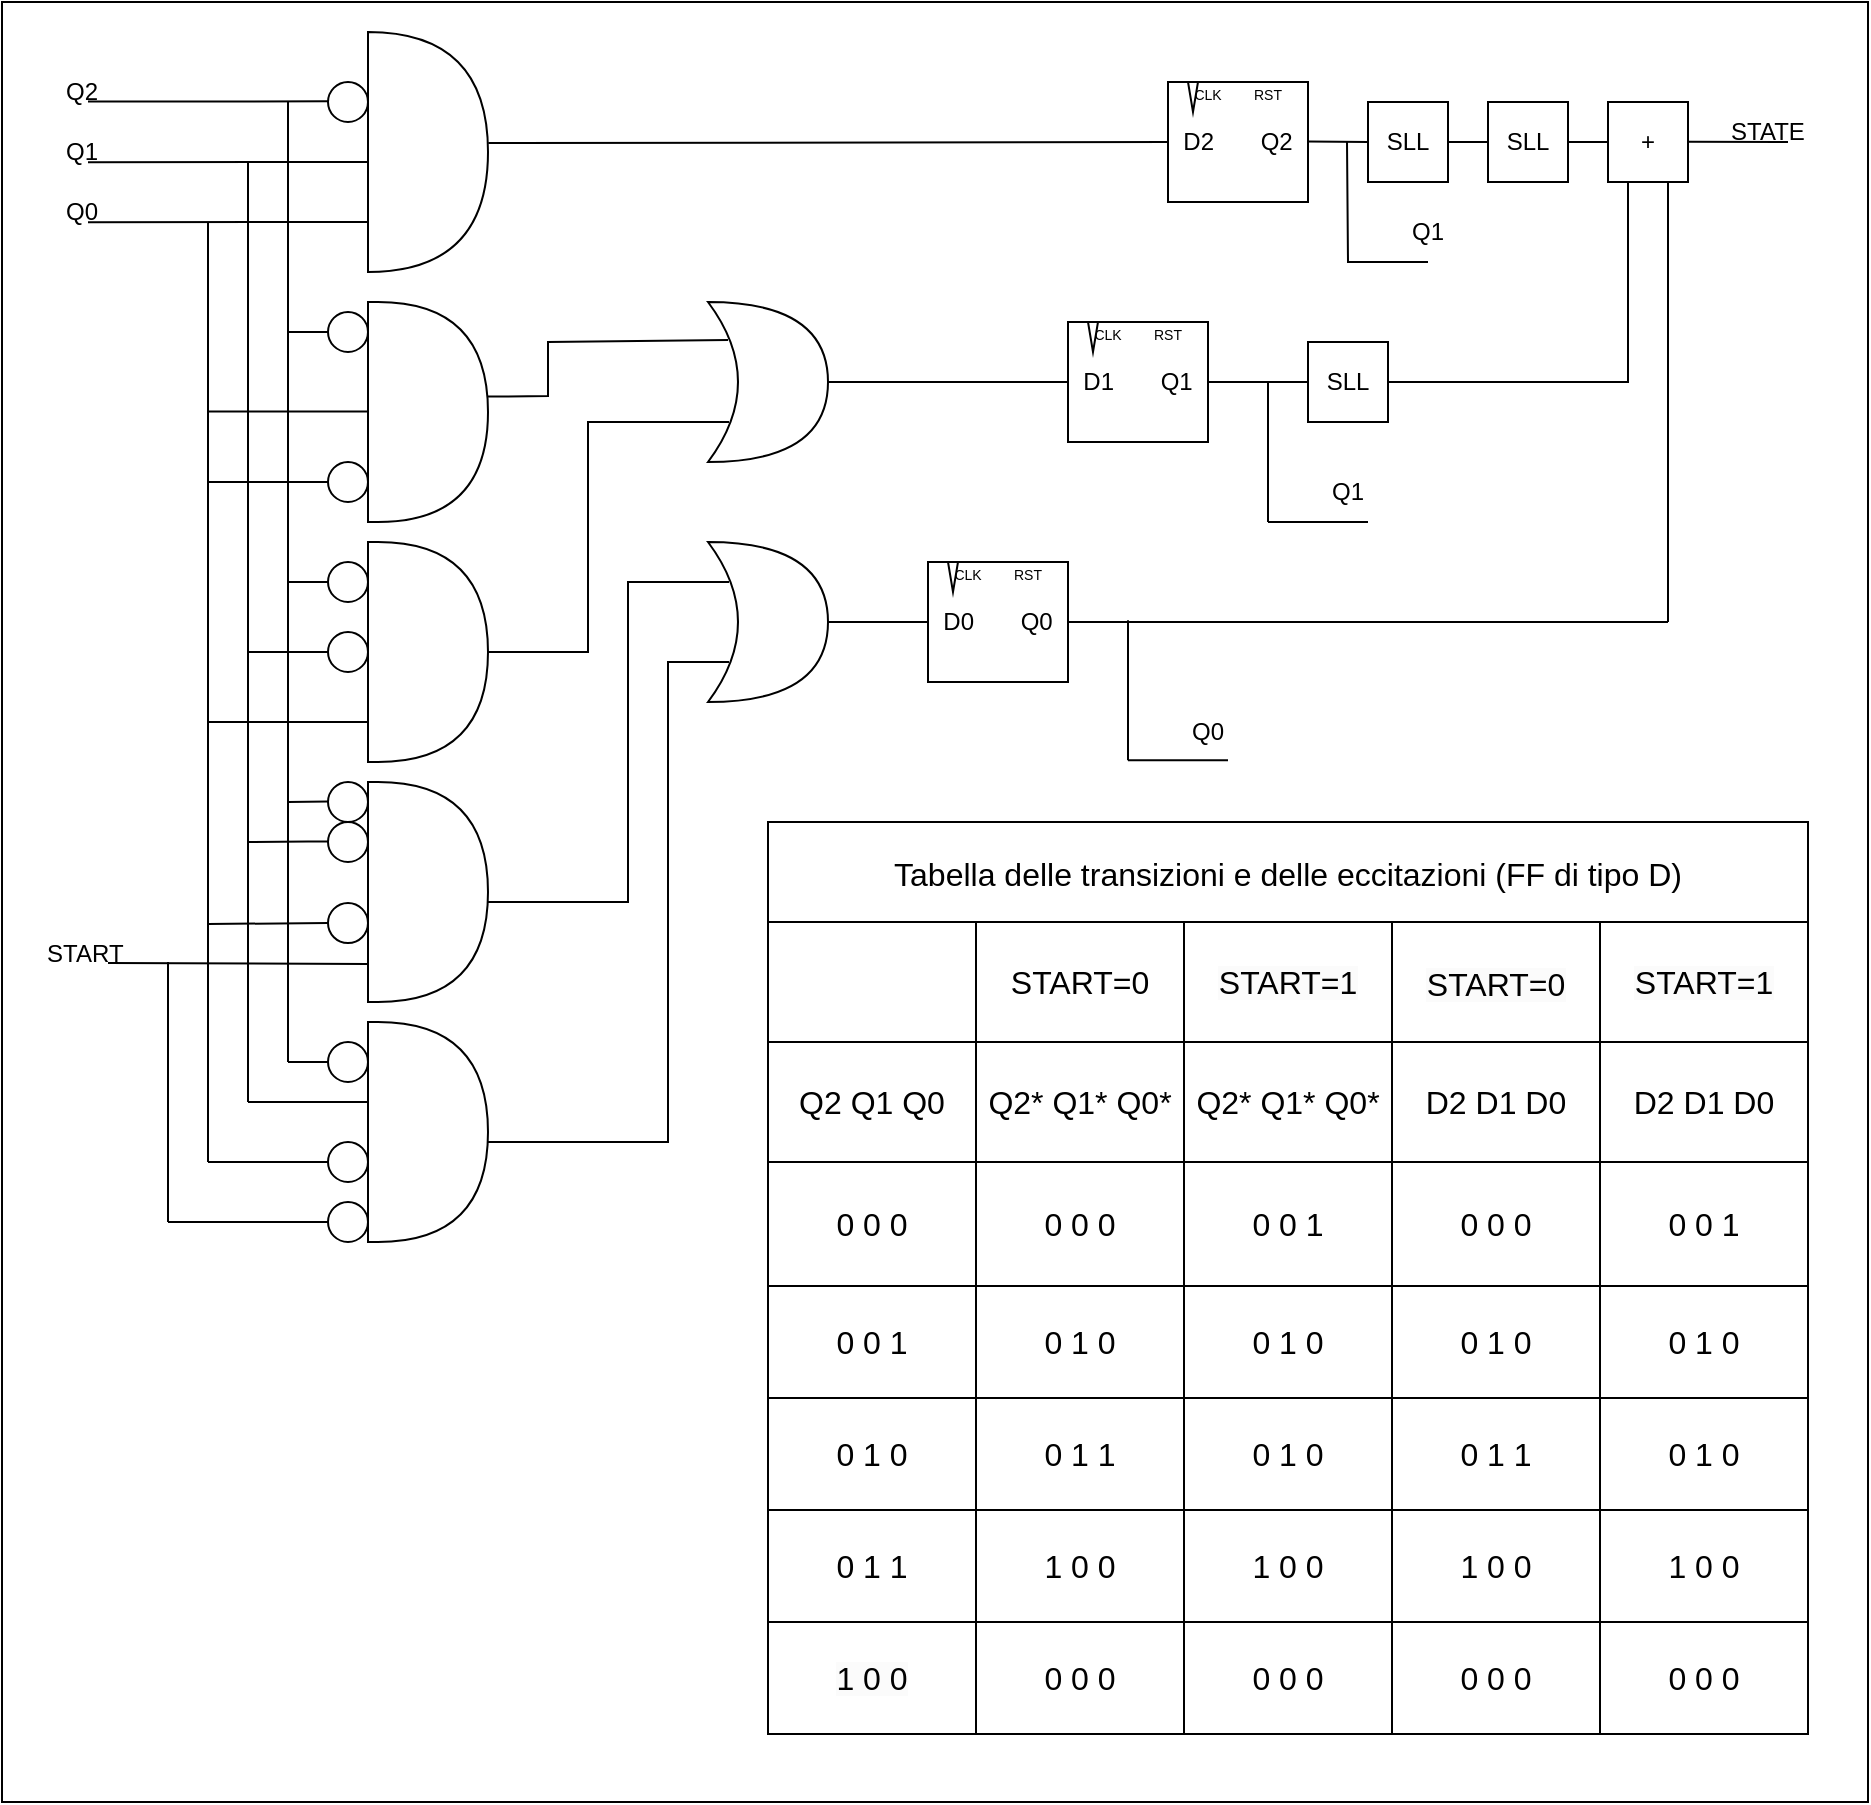 <mxfile version="21.0.6" type="device"><diagram name="Pagina-1" id="FR991NiHqx2Wa30AYlvy"><mxGraphModel dx="2261" dy="2007" grid="1" gridSize="10" guides="1" tooltips="1" connect="1" arrows="1" fold="1" page="1" pageScale="1" pageWidth="827" pageHeight="1169" math="0" shadow="0"><root><mxCell id="0"/><mxCell id="1" parent="0"/><mxCell id="OOi0XTIYdre6TijQ8wzF-10" value="" style="rounded=0;whiteSpace=wrap;html=1;" parent="1" vertex="1"><mxGeometry x="-33" y="-10" width="933" height="900" as="geometry"/></mxCell><mxCell id="tma3pXc1YQjICb22r_t--1" value="" style="shape=delay;whiteSpace=wrap;html=1;" parent="1" vertex="1"><mxGeometry x="150" y="140" width="60" height="110" as="geometry"/></mxCell><mxCell id="tma3pXc1YQjICb22r_t--3" value="" style="shape=delay;whiteSpace=wrap;html=1;" parent="1" vertex="1"><mxGeometry x="150" y="500" width="60" height="110" as="geometry"/></mxCell><mxCell id="tma3pXc1YQjICb22r_t--4" value="" style="shape=delay;whiteSpace=wrap;html=1;" parent="1" vertex="1"><mxGeometry x="150" y="260" width="60" height="110" as="geometry"/></mxCell><mxCell id="tma3pXc1YQjICb22r_t--5" value="" style="shape=delay;whiteSpace=wrap;html=1;" parent="1" vertex="1"><mxGeometry x="150" y="380" width="60" height="110" as="geometry"/></mxCell><mxCell id="tma3pXc1YQjICb22r_t--8" value="" style="endArrow=none;html=1;rounded=0;" parent="1" edge="1"><mxGeometry width="50" height="50" relative="1" as="geometry"><mxPoint x="70" y="350" as="sourcePoint"/><mxPoint x="150" y="350" as="targetPoint"/></mxGeometry></mxCell><mxCell id="tma3pXc1YQjICb22r_t--10" value="" style="endArrow=none;html=1;rounded=0;" parent="1" edge="1"><mxGeometry width="50" height="50" relative="1" as="geometry"><mxPoint x="130" y="389.8" as="sourcePoint"/><mxPoint x="110" y="390" as="targetPoint"/></mxGeometry></mxCell><mxCell id="tma3pXc1YQjICb22r_t--11" value="" style="endArrow=none;html=1;rounded=0;entryX=0;entryY=0.5;entryDx=0;entryDy=0;" parent="1" target="tma3pXc1YQjICb22r_t--22" edge="1"><mxGeometry width="50" height="50" relative="1" as="geometry"><mxPoint x="70" y="451" as="sourcePoint"/><mxPoint x="-120.92" y="349.31" as="targetPoint"/></mxGeometry></mxCell><mxCell id="tma3pXc1YQjICb22r_t--12" value="" style="endArrow=none;html=1;rounded=0;startArrow=none;" parent="1" edge="1"><mxGeometry width="50" height="50" relative="1" as="geometry"><mxPoint x="150" y="470.52" as="sourcePoint"/><mxPoint x="150" y="470.52" as="targetPoint"/></mxGeometry></mxCell><mxCell id="tma3pXc1YQjICb22r_t--13" value="" style="endArrow=none;html=1;rounded=0;" parent="1" edge="1"><mxGeometry width="50" height="50" relative="1" as="geometry"><mxPoint x="90" y="540" as="sourcePoint"/><mxPoint x="150" y="540" as="targetPoint"/></mxGeometry></mxCell><mxCell id="tma3pXc1YQjICb22r_t--16" value="" style="endArrow=none;html=1;rounded=0;" parent="1" edge="1"><mxGeometry width="50" height="50" relative="1" as="geometry"><mxPoint x="70" y="194.71" as="sourcePoint"/><mxPoint x="150" y="194.71" as="targetPoint"/></mxGeometry></mxCell><mxCell id="tma3pXc1YQjICb22r_t--18" value="" style="endArrow=none;html=1;rounded=0;" parent="1" edge="1"><mxGeometry width="50" height="50" relative="1" as="geometry"><mxPoint x="10" y="70.14" as="sourcePoint"/><mxPoint x="150" y="70" as="targetPoint"/></mxGeometry></mxCell><mxCell id="tma3pXc1YQjICb22r_t--17" value="" style="ellipse;whiteSpace=wrap;html=1;aspect=fixed;" parent="1" vertex="1"><mxGeometry x="130" y="145" width="20" height="20" as="geometry"/></mxCell><mxCell id="tma3pXc1YQjICb22r_t--21" value="" style="endArrow=none;html=1;rounded=0;" parent="1" edge="1"><mxGeometry width="50" height="50" relative="1" as="geometry"><mxPoint x="90" y="410" as="sourcePoint"/><mxPoint x="130.0" y="409.8" as="targetPoint"/><Array as="points"><mxPoint x="120" y="409.8"/></Array></mxGeometry></mxCell><mxCell id="tma3pXc1YQjICb22r_t--20" value="" style="ellipse;whiteSpace=wrap;html=1;aspect=fixed;" parent="1" vertex="1"><mxGeometry x="130" y="380" width="20" height="20" as="geometry"/></mxCell><mxCell id="tma3pXc1YQjICb22r_t--22" value="" style="ellipse;whiteSpace=wrap;html=1;aspect=fixed;" parent="1" vertex="1"><mxGeometry x="130" y="440.52" width="20" height="20" as="geometry"/></mxCell><mxCell id="tma3pXc1YQjICb22r_t--26" value="" style="endArrow=none;html=1;rounded=0;entryX=0;entryY=0.5;entryDx=0;entryDy=0;" parent="1" target="tma3pXc1YQjICb22r_t--28" edge="1"><mxGeometry width="50" height="50" relative="1" as="geometry"><mxPoint x="70" y="570" as="sourcePoint"/><mxPoint x="140" y="564.9" as="targetPoint"/></mxGeometry></mxCell><mxCell id="tma3pXc1YQjICb22r_t--27" value="" style="endArrow=none;html=1;rounded=0;startArrow=none;" parent="1" source="tma3pXc1YQjICb22r_t--29" edge="1"><mxGeometry width="50" height="50" relative="1" as="geometry"><mxPoint x="80" y="590" as="sourcePoint"/><mxPoint x="140" y="589.86" as="targetPoint"/></mxGeometry></mxCell><mxCell id="tma3pXc1YQjICb22r_t--28" value="" style="ellipse;whiteSpace=wrap;html=1;aspect=fixed;" parent="1" vertex="1"><mxGeometry x="130" y="560" width="20" height="20" as="geometry"/></mxCell><mxCell id="tma3pXc1YQjICb22r_t--30" value="" style="endArrow=none;html=1;rounded=0;" parent="1" edge="1"><mxGeometry width="50" height="50" relative="1" as="geometry"><mxPoint x="90" y="540" as="sourcePoint"/><mxPoint x="90" y="70" as="targetPoint"/></mxGeometry></mxCell><mxCell id="tma3pXc1YQjICb22r_t--33" value="" style="endArrow=none;html=1;rounded=0;" parent="1" edge="1"><mxGeometry width="50" height="50" relative="1" as="geometry"><mxPoint x="70" y="570" as="sourcePoint"/><mxPoint x="70" y="100" as="targetPoint"/></mxGeometry></mxCell><mxCell id="tma3pXc1YQjICb22r_t--34" value="" style="endArrow=none;html=1;rounded=0;" parent="1" edge="1"><mxGeometry width="50" height="50" relative="1" as="geometry"><mxPoint x="50" y="600" as="sourcePoint"/><mxPoint x="50" y="470" as="targetPoint"/></mxGeometry></mxCell><mxCell id="tma3pXc1YQjICb22r_t--35" value="" style="endArrow=none;html=1;rounded=0;" parent="1" target="tma3pXc1YQjICb22r_t--29" edge="1"><mxGeometry width="50" height="50" relative="1" as="geometry"><mxPoint x="50" y="600" as="sourcePoint"/><mxPoint x="140" y="589.86" as="targetPoint"/></mxGeometry></mxCell><mxCell id="tma3pXc1YQjICb22r_t--29" value="" style="ellipse;whiteSpace=wrap;html=1;aspect=fixed;" parent="1" vertex="1"><mxGeometry x="130" y="590" width="20" height="20" as="geometry"/></mxCell><mxCell id="tma3pXc1YQjICb22r_t--37" value="" style="shape=xor;whiteSpace=wrap;html=1;" parent="1" vertex="1"><mxGeometry x="320" y="140" width="60" height="80" as="geometry"/></mxCell><mxCell id="tma3pXc1YQjICb22r_t--39" value="" style="endArrow=none;html=1;rounded=0;entryX=1;entryY=0.43;entryDx=0;entryDy=0;entryPerimeter=0;" parent="1" target="tma3pXc1YQjICb22r_t--1" edge="1"><mxGeometry width="50" height="50" relative="1" as="geometry"><mxPoint x="330" y="159" as="sourcePoint"/><mxPoint x="260" y="180" as="targetPoint"/><Array as="points"><mxPoint x="240" y="160"/><mxPoint x="240" y="187"/></Array></mxGeometry></mxCell><mxCell id="tma3pXc1YQjICb22r_t--41" value="" style="endArrow=none;html=1;rounded=0;exitX=0.175;exitY=0.75;exitDx=0;exitDy=0;exitPerimeter=0;entryX=1;entryY=0.5;entryDx=0;entryDy=0;" parent="1" source="tma3pXc1YQjICb22r_t--37" target="tma3pXc1YQjICb22r_t--4" edge="1"><mxGeometry width="50" height="50" relative="1" as="geometry"><mxPoint x="330" y="200" as="sourcePoint"/><mxPoint x="240" y="200" as="targetPoint"/><Array as="points"><mxPoint x="260" y="200"/><mxPoint x="260" y="315"/></Array></mxGeometry></mxCell><mxCell id="tma3pXc1YQjICb22r_t--43" value="" style="endArrow=none;html=1;rounded=0;exitX=0.175;exitY=0.75;exitDx=0;exitDy=0;exitPerimeter=0;" parent="1" source="tma3pXc1YQjICb22r_t--38" edge="1"><mxGeometry width="50" height="50" relative="1" as="geometry"><mxPoint x="320" y="540" as="sourcePoint"/><mxPoint x="210" y="560" as="targetPoint"/><Array as="points"><mxPoint x="300" y="320"/><mxPoint x="300" y="560"/></Array></mxGeometry></mxCell><mxCell id="tma3pXc1YQjICb22r_t--38" value="" style="shape=xor;whiteSpace=wrap;html=1;" parent="1" vertex="1"><mxGeometry x="320" y="260" width="60" height="80" as="geometry"/></mxCell><mxCell id="tma3pXc1YQjICb22r_t--46" value="D1&amp;nbsp; &amp;nbsp; &amp;nbsp; &amp;nbsp;Q1" style="rounded=0;whiteSpace=wrap;html=1;" parent="1" vertex="1"><mxGeometry x="500" y="150" width="70" height="60" as="geometry"/></mxCell><mxCell id="tma3pXc1YQjICb22r_t--48" value="D0&amp;nbsp; &amp;nbsp; &amp;nbsp; &amp;nbsp;Q0" style="rounded=0;whiteSpace=wrap;html=1;" parent="1" vertex="1"><mxGeometry x="430" y="270" width="70" height="60" as="geometry"/></mxCell><mxCell id="tma3pXc1YQjICb22r_t--49" value="" style="endArrow=none;html=1;rounded=0;entryX=1;entryY=0.5;entryDx=0;entryDy=0;entryPerimeter=0;exitX=0;exitY=0.5;exitDx=0;exitDy=0;" parent="1" source="tma3pXc1YQjICb22r_t--46" target="tma3pXc1YQjICb22r_t--37" edge="1"><mxGeometry width="50" height="50" relative="1" as="geometry"><mxPoint x="340" y="169" as="sourcePoint"/><mxPoint x="220" y="169" as="targetPoint"/></mxGeometry></mxCell><mxCell id="tma3pXc1YQjICb22r_t--50" value="" style="endArrow=none;html=1;rounded=0;entryX=1;entryY=0.5;entryDx=0;entryDy=0;entryPerimeter=0;" parent="1" edge="1"><mxGeometry width="50" height="50" relative="1" as="geometry"><mxPoint x="430" y="300" as="sourcePoint"/><mxPoint x="380" y="300" as="targetPoint"/></mxGeometry></mxCell><mxCell id="tma3pXc1YQjICb22r_t--51" value="" style="endArrow=none;html=1;rounded=0;exitX=1;exitY=0.5;exitDx=0;exitDy=0;" parent="1" source="tma3pXc1YQjICb22r_t--46" edge="1"><mxGeometry width="50" height="50" relative="1" as="geometry"><mxPoint x="470" y="270" as="sourcePoint"/><mxPoint x="620" y="180" as="targetPoint"/></mxGeometry></mxCell><mxCell id="tma3pXc1YQjICb22r_t--52" value="" style="endArrow=none;html=1;rounded=0;exitX=1;exitY=0.5;exitDx=0;exitDy=0;" parent="1" edge="1"><mxGeometry width="50" height="50" relative="1" as="geometry"><mxPoint x="500" y="300" as="sourcePoint"/><mxPoint x="800" y="300" as="targetPoint"/></mxGeometry></mxCell><mxCell id="tma3pXc1YQjICb22r_t--53" value="SLL" style="rounded=0;whiteSpace=wrap;html=1;" parent="1" vertex="1"><mxGeometry x="620" y="160" width="40" height="40" as="geometry"/></mxCell><mxCell id="tma3pXc1YQjICb22r_t--54" value="" style="endArrow=none;html=1;rounded=0;exitX=1;exitY=0.5;exitDx=0;exitDy=0;" parent="1" edge="1"><mxGeometry width="50" height="50" relative="1" as="geometry"><mxPoint x="660" y="180" as="sourcePoint"/><mxPoint x="680" y="180" as="targetPoint"/></mxGeometry></mxCell><mxCell id="tma3pXc1YQjICb22r_t--56" value="" style="endArrow=none;html=1;rounded=0;exitX=0.75;exitY=1;exitDx=0;exitDy=0;" parent="1" source="Pgmo7Jr3g2Ft_9zQsAo--32" edge="1"><mxGeometry width="50" height="50" relative="1" as="geometry"><mxPoint x="700" y="200" as="sourcePoint"/><mxPoint x="800" y="300" as="targetPoint"/></mxGeometry></mxCell><mxCell id="tma3pXc1YQjICb22r_t--58" value="" style="endArrow=none;html=1;rounded=0;exitX=1;exitY=0.5;exitDx=0;exitDy=0;" parent="1" edge="1"><mxGeometry width="50" height="50" relative="1" as="geometry"><mxPoint x="810" y="59.86" as="sourcePoint"/><mxPoint x="860" y="60" as="targetPoint"/></mxGeometry></mxCell><mxCell id="tma3pXc1YQjICb22r_t--59" value="" style="endArrow=none;html=1;rounded=0;" parent="1" edge="1"><mxGeometry width="50" height="50" relative="1" as="geometry"><mxPoint x="600" y="250" as="sourcePoint"/><mxPoint x="600" y="180" as="targetPoint"/></mxGeometry></mxCell><mxCell id="tma3pXc1YQjICb22r_t--60" value="" style="endArrow=none;html=1;rounded=0;" parent="1" edge="1"><mxGeometry width="50" height="50" relative="1" as="geometry"><mxPoint x="650" y="250" as="sourcePoint"/><mxPoint x="600" y="250" as="targetPoint"/></mxGeometry></mxCell><mxCell id="tma3pXc1YQjICb22r_t--61" value="" style="endArrow=none;html=1;rounded=0;" parent="1" edge="1"><mxGeometry width="50" height="50" relative="1" as="geometry"><mxPoint x="530" y="369.17" as="sourcePoint"/><mxPoint x="530" y="299.17" as="targetPoint"/></mxGeometry></mxCell><mxCell id="tma3pXc1YQjICb22r_t--62" value="" style="endArrow=none;html=1;rounded=0;" parent="1" edge="1"><mxGeometry width="50" height="50" relative="1" as="geometry"><mxPoint x="580" y="369.17" as="sourcePoint"/><mxPoint x="530" y="369.17" as="targetPoint"/></mxGeometry></mxCell><mxCell id="tma3pXc1YQjICb22r_t--63" value="Q1" style="text;html=1;strokeColor=none;fillColor=none;align=center;verticalAlign=middle;whiteSpace=wrap;rounded=0;" parent="1" vertex="1"><mxGeometry x="610" y="220" width="60" height="30" as="geometry"/></mxCell><mxCell id="tma3pXc1YQjICb22r_t--64" value="Q0" style="text;html=1;strokeColor=none;fillColor=none;align=center;verticalAlign=middle;whiteSpace=wrap;rounded=0;" parent="1" vertex="1"><mxGeometry x="540" y="340" width="60" height="30" as="geometry"/></mxCell><mxCell id="tma3pXc1YQjICb22r_t--65" value="STATE" style="text;html=1;strokeColor=none;fillColor=none;align=center;verticalAlign=middle;whiteSpace=wrap;rounded=0;" parent="1" vertex="1"><mxGeometry x="820" y="40" width="60" height="30" as="geometry"/></mxCell><mxCell id="tma3pXc1YQjICb22r_t--66" value="Q0" style="text;html=1;strokeColor=none;fillColor=none;align=center;verticalAlign=middle;whiteSpace=wrap;rounded=0;" parent="1" vertex="1"><mxGeometry x="-23" y="80" width="60" height="30" as="geometry"/></mxCell><mxCell id="tma3pXc1YQjICb22r_t--67" value="Q1" style="text;html=1;strokeColor=none;fillColor=none;align=center;verticalAlign=middle;whiteSpace=wrap;rounded=0;" parent="1" vertex="1"><mxGeometry x="-23" y="50" width="60" height="30" as="geometry"/></mxCell><mxCell id="tma3pXc1YQjICb22r_t--68" value="&amp;nbsp;START" style="text;html=1;strokeColor=none;fillColor=none;align=center;verticalAlign=middle;whiteSpace=wrap;rounded=0;" parent="1" vertex="1"><mxGeometry x="-23" y="450.52" width="60" height="30" as="geometry"/></mxCell><mxCell id="tma3pXc1YQjICb22r_t--69" value="Tabella delle transizioni e delle eccitazioni (FF di tipo D)" style="shape=table;startSize=50;container=1;collapsible=0;childLayout=tableLayout;strokeColor=default;fontSize=16;" parent="1" vertex="1"><mxGeometry x="350" y="400" width="520" height="456" as="geometry"/></mxCell><mxCell id="tma3pXc1YQjICb22r_t--120" style="shape=tableRow;horizontal=0;startSize=0;swimlaneHead=0;swimlaneBody=0;strokeColor=inherit;top=0;left=0;bottom=0;right=0;collapsible=0;dropTarget=0;fillColor=none;points=[[0,0.5],[1,0.5]];portConstraint=eastwest;fontSize=16;" parent="tma3pXc1YQjICb22r_t--69" vertex="1"><mxGeometry y="50" width="520" height="60" as="geometry"/></mxCell><mxCell id="tma3pXc1YQjICb22r_t--121" style="shape=partialRectangle;html=1;whiteSpace=wrap;connectable=0;strokeColor=inherit;overflow=hidden;fillColor=none;top=0;left=0;bottom=0;right=0;pointerEvents=1;fontSize=16;" parent="tma3pXc1YQjICb22r_t--120" vertex="1"><mxGeometry width="104" height="60" as="geometry"><mxRectangle width="104" height="60" as="alternateBounds"/></mxGeometry></mxCell><mxCell id="tma3pXc1YQjICb22r_t--122" value="START=0" style="shape=partialRectangle;html=1;whiteSpace=wrap;connectable=0;strokeColor=inherit;overflow=hidden;fillColor=none;top=0;left=0;bottom=0;right=0;pointerEvents=1;fontSize=16;" parent="tma3pXc1YQjICb22r_t--120" vertex="1"><mxGeometry x="104" width="104" height="60" as="geometry"><mxRectangle width="104" height="60" as="alternateBounds"/></mxGeometry></mxCell><mxCell id="tma3pXc1YQjICb22r_t--123" value="&lt;span style=&quot;color: rgb(0, 0, 0); font-family: Helvetica; font-size: 16px; font-style: normal; font-variant-ligatures: normal; font-variant-caps: normal; font-weight: 400; letter-spacing: normal; orphans: 2; text-align: center; text-indent: 0px; text-transform: none; widows: 2; word-spacing: 0px; -webkit-text-stroke-width: 0px; background-color: rgb(251, 251, 251); text-decoration-thickness: initial; text-decoration-style: initial; text-decoration-color: initial; float: none; display: inline !important;&quot;&gt;START=1&lt;/span&gt;" style="shape=partialRectangle;html=1;whiteSpace=wrap;connectable=0;strokeColor=inherit;overflow=hidden;fillColor=none;top=0;left=0;bottom=0;right=0;pointerEvents=1;fontSize=16;" parent="tma3pXc1YQjICb22r_t--120" vertex="1"><mxGeometry x="208" width="104" height="60" as="geometry"><mxRectangle width="104" height="60" as="alternateBounds"/></mxGeometry></mxCell><mxCell id="tma3pXc1YQjICb22r_t--124" value="&#10;&lt;span style=&quot;color: rgb(0, 0, 0); font-family: Helvetica; font-size: 16px; font-style: normal; font-variant-ligatures: normal; font-variant-caps: normal; font-weight: 400; letter-spacing: normal; orphans: 2; text-align: center; text-indent: 0px; text-transform: none; widows: 2; word-spacing: 0px; -webkit-text-stroke-width: 0px; background-color: rgb(251, 251, 251); text-decoration-thickness: initial; text-decoration-style: initial; text-decoration-color: initial; float: none; display: inline !important;&quot;&gt;START=0&lt;/span&gt;&#10;&#10;" style="shape=partialRectangle;html=1;whiteSpace=wrap;connectable=0;strokeColor=inherit;overflow=hidden;fillColor=none;top=0;left=0;bottom=0;right=0;pointerEvents=1;fontSize=16;" parent="tma3pXc1YQjICb22r_t--120" vertex="1"><mxGeometry x="312" width="104" height="60" as="geometry"><mxRectangle width="104" height="60" as="alternateBounds"/></mxGeometry></mxCell><mxCell id="tma3pXc1YQjICb22r_t--125" value="&lt;span style=&quot;color: rgb(0, 0, 0); font-family: Helvetica; font-size: 16px; font-style: normal; font-variant-ligatures: normal; font-variant-caps: normal; font-weight: 400; letter-spacing: normal; orphans: 2; text-align: center; text-indent: 0px; text-transform: none; widows: 2; word-spacing: 0px; -webkit-text-stroke-width: 0px; background-color: rgb(251, 251, 251); text-decoration-thickness: initial; text-decoration-style: initial; text-decoration-color: initial; float: none; display: inline !important;&quot;&gt;START=1&lt;/span&gt;" style="shape=partialRectangle;html=1;whiteSpace=wrap;connectable=0;strokeColor=inherit;overflow=hidden;fillColor=none;top=0;left=0;bottom=0;right=0;pointerEvents=1;fontSize=16;" parent="tma3pXc1YQjICb22r_t--120" vertex="1"><mxGeometry x="416" width="104" height="60" as="geometry"><mxRectangle width="104" height="60" as="alternateBounds"/></mxGeometry></mxCell><mxCell id="tma3pXc1YQjICb22r_t--70" value="" style="shape=tableRow;horizontal=0;startSize=0;swimlaneHead=0;swimlaneBody=0;strokeColor=inherit;top=0;left=0;bottom=0;right=0;collapsible=0;dropTarget=0;fillColor=none;points=[[0,0.5],[1,0.5]];portConstraint=eastwest;fontSize=16;" parent="tma3pXc1YQjICb22r_t--69" vertex="1"><mxGeometry y="110" width="520" height="60" as="geometry"/></mxCell><mxCell id="tma3pXc1YQjICb22r_t--71" value="Q2 Q1 Q0" style="shape=partialRectangle;html=1;whiteSpace=wrap;connectable=0;strokeColor=inherit;overflow=hidden;fillColor=none;top=0;left=0;bottom=0;right=0;pointerEvents=1;fontSize=16;" parent="tma3pXc1YQjICb22r_t--70" vertex="1"><mxGeometry width="104" height="60" as="geometry"><mxRectangle width="104" height="60" as="alternateBounds"/></mxGeometry></mxCell><mxCell id="tma3pXc1YQjICb22r_t--72" value="Q2* Q1* Q0*" style="shape=partialRectangle;html=1;whiteSpace=wrap;connectable=0;strokeColor=inherit;overflow=hidden;fillColor=none;top=0;left=0;bottom=0;right=0;pointerEvents=1;fontSize=16;" parent="tma3pXc1YQjICb22r_t--70" vertex="1"><mxGeometry x="104" width="104" height="60" as="geometry"><mxRectangle width="104" height="60" as="alternateBounds"/></mxGeometry></mxCell><mxCell id="tma3pXc1YQjICb22r_t--102" value="Q2* Q1* Q0*" style="shape=partialRectangle;html=1;whiteSpace=wrap;connectable=0;strokeColor=inherit;overflow=hidden;fillColor=none;top=0;left=0;bottom=0;right=0;pointerEvents=1;fontSize=16;" parent="tma3pXc1YQjICb22r_t--70" vertex="1"><mxGeometry x="208" width="104" height="60" as="geometry"><mxRectangle width="104" height="60" as="alternateBounds"/></mxGeometry></mxCell><mxCell id="tma3pXc1YQjICb22r_t--106" value="D2 D1 D0" style="shape=partialRectangle;html=1;whiteSpace=wrap;connectable=0;strokeColor=inherit;overflow=hidden;fillColor=none;top=0;left=0;bottom=0;right=0;pointerEvents=1;fontSize=16;" parent="tma3pXc1YQjICb22r_t--70" vertex="1"><mxGeometry x="312" width="104" height="60" as="geometry"><mxRectangle width="104" height="60" as="alternateBounds"/></mxGeometry></mxCell><mxCell id="tma3pXc1YQjICb22r_t--115" value="D2 D1 D0" style="shape=partialRectangle;html=1;whiteSpace=wrap;connectable=0;strokeColor=inherit;overflow=hidden;fillColor=none;top=0;left=0;bottom=0;right=0;pointerEvents=1;fontSize=16;" parent="tma3pXc1YQjICb22r_t--70" vertex="1"><mxGeometry x="416" width="104" height="60" as="geometry"><mxRectangle width="104" height="60" as="alternateBounds"/></mxGeometry></mxCell><mxCell id="tma3pXc1YQjICb22r_t--74" value="" style="shape=tableRow;horizontal=0;startSize=0;swimlaneHead=0;swimlaneBody=0;strokeColor=inherit;top=0;left=0;bottom=0;right=0;collapsible=0;dropTarget=0;fillColor=none;points=[[0,0.5],[1,0.5]];portConstraint=eastwest;fontSize=16;" parent="tma3pXc1YQjICb22r_t--69" vertex="1"><mxGeometry y="170" width="520" height="62" as="geometry"/></mxCell><mxCell id="tma3pXc1YQjICb22r_t--75" value="0 0 0" style="shape=partialRectangle;html=1;whiteSpace=wrap;connectable=0;strokeColor=inherit;overflow=hidden;fillColor=none;top=0;left=0;bottom=0;right=0;pointerEvents=1;fontSize=16;" parent="tma3pXc1YQjICb22r_t--74" vertex="1"><mxGeometry width="104" height="62" as="geometry"><mxRectangle width="104" height="62" as="alternateBounds"/></mxGeometry></mxCell><mxCell id="tma3pXc1YQjICb22r_t--76" value="0 0 0" style="shape=partialRectangle;html=1;whiteSpace=wrap;connectable=0;strokeColor=inherit;overflow=hidden;fillColor=none;top=0;left=0;bottom=0;right=0;pointerEvents=1;fontSize=16;" parent="tma3pXc1YQjICb22r_t--74" vertex="1"><mxGeometry x="104" width="104" height="62" as="geometry"><mxRectangle width="104" height="62" as="alternateBounds"/></mxGeometry></mxCell><mxCell id="tma3pXc1YQjICb22r_t--103" value="0 0 1" style="shape=partialRectangle;html=1;whiteSpace=wrap;connectable=0;strokeColor=inherit;overflow=hidden;fillColor=none;top=0;left=0;bottom=0;right=0;pointerEvents=1;fontSize=16;" parent="tma3pXc1YQjICb22r_t--74" vertex="1"><mxGeometry x="208" width="104" height="62" as="geometry"><mxRectangle width="104" height="62" as="alternateBounds"/></mxGeometry></mxCell><mxCell id="tma3pXc1YQjICb22r_t--107" value="0 0 0" style="shape=partialRectangle;html=1;whiteSpace=wrap;connectable=0;strokeColor=inherit;overflow=hidden;fillColor=none;top=0;left=0;bottom=0;right=0;pointerEvents=1;fontSize=16;" parent="tma3pXc1YQjICb22r_t--74" vertex="1"><mxGeometry x="312" width="104" height="62" as="geometry"><mxRectangle width="104" height="62" as="alternateBounds"/></mxGeometry></mxCell><mxCell id="tma3pXc1YQjICb22r_t--116" value="0 0 1" style="shape=partialRectangle;html=1;whiteSpace=wrap;connectable=0;strokeColor=inherit;overflow=hidden;fillColor=none;top=0;left=0;bottom=0;right=0;pointerEvents=1;fontSize=16;" parent="tma3pXc1YQjICb22r_t--74" vertex="1"><mxGeometry x="416" width="104" height="62" as="geometry"><mxRectangle width="104" height="62" as="alternateBounds"/></mxGeometry></mxCell><mxCell id="tma3pXc1YQjICb22r_t--78" value="" style="shape=tableRow;horizontal=0;startSize=0;swimlaneHead=0;swimlaneBody=0;strokeColor=inherit;top=0;left=0;bottom=0;right=0;collapsible=0;dropTarget=0;fillColor=none;points=[[0,0.5],[1,0.5]];portConstraint=eastwest;fontSize=16;" parent="tma3pXc1YQjICb22r_t--69" vertex="1"><mxGeometry y="232" width="520" height="56" as="geometry"/></mxCell><mxCell id="tma3pXc1YQjICb22r_t--79" value="0 0 1" style="shape=partialRectangle;html=1;whiteSpace=wrap;connectable=0;strokeColor=inherit;overflow=hidden;fillColor=none;top=0;left=0;bottom=0;right=0;pointerEvents=1;fontSize=16;" parent="tma3pXc1YQjICb22r_t--78" vertex="1"><mxGeometry width="104" height="56" as="geometry"><mxRectangle width="104" height="56" as="alternateBounds"/></mxGeometry></mxCell><mxCell id="tma3pXc1YQjICb22r_t--80" value="0 1 0" style="shape=partialRectangle;html=1;whiteSpace=wrap;connectable=0;strokeColor=inherit;overflow=hidden;fillColor=none;top=0;left=0;bottom=0;right=0;pointerEvents=1;fontSize=16;" parent="tma3pXc1YQjICb22r_t--78" vertex="1"><mxGeometry x="104" width="104" height="56" as="geometry"><mxRectangle width="104" height="56" as="alternateBounds"/></mxGeometry></mxCell><mxCell id="tma3pXc1YQjICb22r_t--104" value="0 1 0" style="shape=partialRectangle;html=1;whiteSpace=wrap;connectable=0;strokeColor=inherit;overflow=hidden;fillColor=none;top=0;left=0;bottom=0;right=0;pointerEvents=1;fontSize=16;" parent="tma3pXc1YQjICb22r_t--78" vertex="1"><mxGeometry x="208" width="104" height="56" as="geometry"><mxRectangle width="104" height="56" as="alternateBounds"/></mxGeometry></mxCell><mxCell id="tma3pXc1YQjICb22r_t--108" value="0 1 0" style="shape=partialRectangle;html=1;whiteSpace=wrap;connectable=0;strokeColor=inherit;overflow=hidden;fillColor=none;top=0;left=0;bottom=0;right=0;pointerEvents=1;fontSize=16;" parent="tma3pXc1YQjICb22r_t--78" vertex="1"><mxGeometry x="312" width="104" height="56" as="geometry"><mxRectangle width="104" height="56" as="alternateBounds"/></mxGeometry></mxCell><mxCell id="tma3pXc1YQjICb22r_t--117" value="0 1 0" style="shape=partialRectangle;html=1;whiteSpace=wrap;connectable=0;strokeColor=inherit;overflow=hidden;fillColor=none;top=0;left=0;bottom=0;right=0;pointerEvents=1;fontSize=16;" parent="tma3pXc1YQjICb22r_t--78" vertex="1"><mxGeometry x="416" width="104" height="56" as="geometry"><mxRectangle width="104" height="56" as="alternateBounds"/></mxGeometry></mxCell><mxCell id="tma3pXc1YQjICb22r_t--84" value="" style="shape=tableRow;horizontal=0;startSize=0;swimlaneHead=0;swimlaneBody=0;strokeColor=inherit;top=0;left=0;bottom=0;right=0;collapsible=0;dropTarget=0;fillColor=none;points=[[0,0.5],[1,0.5]];portConstraint=eastwest;fontSize=16;" parent="tma3pXc1YQjICb22r_t--69" vertex="1"><mxGeometry y="288" width="520" height="56" as="geometry"/></mxCell><mxCell id="tma3pXc1YQjICb22r_t--85" value="0 1 0" style="shape=partialRectangle;html=1;whiteSpace=wrap;connectable=0;strokeColor=inherit;overflow=hidden;fillColor=none;top=0;left=0;bottom=0;right=0;pointerEvents=1;fontSize=16;" parent="tma3pXc1YQjICb22r_t--84" vertex="1"><mxGeometry width="104" height="56" as="geometry"><mxRectangle width="104" height="56" as="alternateBounds"/></mxGeometry></mxCell><mxCell id="tma3pXc1YQjICb22r_t--86" value="0 1 1" style="shape=partialRectangle;html=1;whiteSpace=wrap;connectable=0;strokeColor=inherit;overflow=hidden;fillColor=none;top=0;left=0;bottom=0;right=0;pointerEvents=1;fontSize=16;" parent="tma3pXc1YQjICb22r_t--84" vertex="1"><mxGeometry x="104" width="104" height="56" as="geometry"><mxRectangle width="104" height="56" as="alternateBounds"/></mxGeometry></mxCell><mxCell id="tma3pXc1YQjICb22r_t--105" value="0 1 0" style="shape=partialRectangle;html=1;whiteSpace=wrap;connectable=0;strokeColor=inherit;overflow=hidden;fillColor=none;top=0;left=0;bottom=0;right=0;pointerEvents=1;fontSize=16;" parent="tma3pXc1YQjICb22r_t--84" vertex="1"><mxGeometry x="208" width="104" height="56" as="geometry"><mxRectangle width="104" height="56" as="alternateBounds"/></mxGeometry></mxCell><mxCell id="tma3pXc1YQjICb22r_t--109" value="0 1 1" style="shape=partialRectangle;html=1;whiteSpace=wrap;connectable=0;strokeColor=inherit;overflow=hidden;fillColor=none;top=0;left=0;bottom=0;right=0;pointerEvents=1;fontSize=16;" parent="tma3pXc1YQjICb22r_t--84" vertex="1"><mxGeometry x="312" width="104" height="56" as="geometry"><mxRectangle width="104" height="56" as="alternateBounds"/></mxGeometry></mxCell><mxCell id="tma3pXc1YQjICb22r_t--118" value="0 1 0" style="shape=partialRectangle;html=1;whiteSpace=wrap;connectable=0;strokeColor=inherit;overflow=hidden;fillColor=none;top=0;left=0;bottom=0;right=0;pointerEvents=1;fontSize=16;" parent="tma3pXc1YQjICb22r_t--84" vertex="1"><mxGeometry x="416" width="104" height="56" as="geometry"><mxRectangle width="104" height="56" as="alternateBounds"/></mxGeometry></mxCell><mxCell id="tma3pXc1YQjICb22r_t--110" style="shape=tableRow;horizontal=0;startSize=0;swimlaneHead=0;swimlaneBody=0;strokeColor=inherit;top=0;left=0;bottom=0;right=0;collapsible=0;dropTarget=0;fillColor=none;points=[[0,0.5],[1,0.5]];portConstraint=eastwest;fontSize=16;" parent="tma3pXc1YQjICb22r_t--69" vertex="1"><mxGeometry y="344" width="520" height="56" as="geometry"/></mxCell><mxCell id="tma3pXc1YQjICb22r_t--111" value="0 1 1" style="shape=partialRectangle;html=1;whiteSpace=wrap;connectable=0;strokeColor=inherit;overflow=hidden;fillColor=none;top=0;left=0;bottom=0;right=0;pointerEvents=1;fontSize=16;" parent="tma3pXc1YQjICb22r_t--110" vertex="1"><mxGeometry width="104" height="56" as="geometry"><mxRectangle width="104" height="56" as="alternateBounds"/></mxGeometry></mxCell><mxCell id="tma3pXc1YQjICb22r_t--112" value="1 0 0" style="shape=partialRectangle;html=1;whiteSpace=wrap;connectable=0;strokeColor=inherit;overflow=hidden;fillColor=none;top=0;left=0;bottom=0;right=0;pointerEvents=1;fontSize=16;" parent="tma3pXc1YQjICb22r_t--110" vertex="1"><mxGeometry x="104" width="104" height="56" as="geometry"><mxRectangle width="104" height="56" as="alternateBounds"/></mxGeometry></mxCell><mxCell id="tma3pXc1YQjICb22r_t--113" value="1 0 0" style="shape=partialRectangle;html=1;whiteSpace=wrap;connectable=0;strokeColor=inherit;overflow=hidden;fillColor=none;top=0;left=0;bottom=0;right=0;pointerEvents=1;fontSize=16;" parent="tma3pXc1YQjICb22r_t--110" vertex="1"><mxGeometry x="208" width="104" height="56" as="geometry"><mxRectangle width="104" height="56" as="alternateBounds"/></mxGeometry></mxCell><mxCell id="tma3pXc1YQjICb22r_t--114" value="1 0 0" style="shape=partialRectangle;html=1;whiteSpace=wrap;connectable=0;strokeColor=inherit;overflow=hidden;fillColor=none;top=0;left=0;bottom=0;right=0;pointerEvents=1;fontSize=16;" parent="tma3pXc1YQjICb22r_t--110" vertex="1"><mxGeometry x="312" width="104" height="56" as="geometry"><mxRectangle width="104" height="56" as="alternateBounds"/></mxGeometry></mxCell><mxCell id="tma3pXc1YQjICb22r_t--119" value="1 0 0" style="shape=partialRectangle;html=1;whiteSpace=wrap;connectable=0;strokeColor=inherit;overflow=hidden;fillColor=none;top=0;left=0;bottom=0;right=0;pointerEvents=1;fontSize=16;" parent="tma3pXc1YQjICb22r_t--110" vertex="1"><mxGeometry x="416" width="104" height="56" as="geometry"><mxRectangle width="104" height="56" as="alternateBounds"/></mxGeometry></mxCell><mxCell id="Pgmo7Jr3g2Ft_9zQsAo--1" style="shape=tableRow;horizontal=0;startSize=0;swimlaneHead=0;swimlaneBody=0;strokeColor=inherit;top=0;left=0;bottom=0;right=0;collapsible=0;dropTarget=0;fillColor=none;points=[[0,0.5],[1,0.5]];portConstraint=eastwest;fontSize=16;" parent="tma3pXc1YQjICb22r_t--69" vertex="1"><mxGeometry y="400" width="520" height="56" as="geometry"/></mxCell><mxCell id="Pgmo7Jr3g2Ft_9zQsAo--2" value="&lt;span style=&quot;color: rgb(0, 0, 0); font-family: Helvetica; font-size: 16px; font-style: normal; font-variant-ligatures: normal; font-variant-caps: normal; font-weight: 400; letter-spacing: normal; orphans: 2; text-align: center; text-indent: 0px; text-transform: none; widows: 2; word-spacing: 0px; -webkit-text-stroke-width: 0px; background-color: rgb(251, 251, 251); text-decoration-thickness: initial; text-decoration-style: initial; text-decoration-color: initial; float: none; display: inline !important;&quot;&gt;1 0 0&lt;/span&gt;" style="shape=partialRectangle;html=1;whiteSpace=wrap;connectable=0;strokeColor=inherit;overflow=hidden;fillColor=none;top=0;left=0;bottom=0;right=0;pointerEvents=1;fontSize=16;" parent="Pgmo7Jr3g2Ft_9zQsAo--1" vertex="1"><mxGeometry width="104" height="56" as="geometry"><mxRectangle width="104" height="56" as="alternateBounds"/></mxGeometry></mxCell><mxCell id="Pgmo7Jr3g2Ft_9zQsAo--3" value="0 0 0" style="shape=partialRectangle;html=1;whiteSpace=wrap;connectable=0;strokeColor=inherit;overflow=hidden;fillColor=none;top=0;left=0;bottom=0;right=0;pointerEvents=1;fontSize=16;" parent="Pgmo7Jr3g2Ft_9zQsAo--1" vertex="1"><mxGeometry x="104" width="104" height="56" as="geometry"><mxRectangle width="104" height="56" as="alternateBounds"/></mxGeometry></mxCell><mxCell id="Pgmo7Jr3g2Ft_9zQsAo--4" value="0 0 0" style="shape=partialRectangle;html=1;whiteSpace=wrap;connectable=0;strokeColor=inherit;overflow=hidden;fillColor=none;top=0;left=0;bottom=0;right=0;pointerEvents=1;fontSize=16;" parent="Pgmo7Jr3g2Ft_9zQsAo--1" vertex="1"><mxGeometry x="208" width="104" height="56" as="geometry"><mxRectangle width="104" height="56" as="alternateBounds"/></mxGeometry></mxCell><mxCell id="Pgmo7Jr3g2Ft_9zQsAo--5" value="0 0 0" style="shape=partialRectangle;html=1;whiteSpace=wrap;connectable=0;strokeColor=inherit;overflow=hidden;fillColor=none;top=0;left=0;bottom=0;right=0;pointerEvents=1;fontSize=16;" parent="Pgmo7Jr3g2Ft_9zQsAo--1" vertex="1"><mxGeometry x="312" width="104" height="56" as="geometry"><mxRectangle width="104" height="56" as="alternateBounds"/></mxGeometry></mxCell><mxCell id="Pgmo7Jr3g2Ft_9zQsAo--6" value="0 0 0" style="shape=partialRectangle;html=1;whiteSpace=wrap;connectable=0;strokeColor=inherit;overflow=hidden;fillColor=none;top=0;left=0;bottom=0;right=0;pointerEvents=1;fontSize=16;" parent="Pgmo7Jr3g2Ft_9zQsAo--1" vertex="1"><mxGeometry x="416" width="104" height="56" as="geometry"><mxRectangle width="104" height="56" as="alternateBounds"/></mxGeometry></mxCell><mxCell id="OOi0XTIYdre6TijQ8wzF-1" value="&lt;font style=&quot;font-size: 7px;&quot;&gt;RST&lt;/font&gt;" style="text;html=1;strokeColor=none;fillColor=none;align=center;verticalAlign=middle;whiteSpace=wrap;rounded=0;" parent="1" vertex="1"><mxGeometry x="520" y="140" width="60" height="30" as="geometry"/></mxCell><mxCell id="OOi0XTIYdre6TijQ8wzF-2" value="&lt;font style=&quot;font-size: 7px;&quot;&gt;CLK&lt;/font&gt;" style="text;html=1;strokeColor=none;fillColor=none;align=center;verticalAlign=middle;whiteSpace=wrap;rounded=0;" parent="1" vertex="1"><mxGeometry x="490" y="140" width="60" height="30" as="geometry"/></mxCell><mxCell id="OOi0XTIYdre6TijQ8wzF-3" value="" style="triangle;whiteSpace=wrap;html=1;rotation=90;" parent="1" vertex="1"><mxGeometry x="505" y="155" width="15" height="5" as="geometry"/></mxCell><mxCell id="OOi0XTIYdre6TijQ8wzF-5" value="&lt;font style=&quot;font-size: 7px;&quot;&gt;RST&lt;/font&gt;" style="text;html=1;strokeColor=none;fillColor=none;align=center;verticalAlign=middle;whiteSpace=wrap;rounded=0;" parent="1" vertex="1"><mxGeometry x="450" y="260" width="60" height="30" as="geometry"/></mxCell><mxCell id="OOi0XTIYdre6TijQ8wzF-6" value="&lt;font style=&quot;font-size: 7px;&quot;&gt;CLK&lt;/font&gt;" style="text;html=1;strokeColor=none;fillColor=none;align=center;verticalAlign=middle;whiteSpace=wrap;rounded=0;" parent="1" vertex="1"><mxGeometry x="420" y="260" width="60" height="30" as="geometry"/></mxCell><mxCell id="OOi0XTIYdre6TijQ8wzF-7" value="" style="triangle;whiteSpace=wrap;html=1;rotation=90;" parent="1" vertex="1"><mxGeometry x="435" y="275" width="15" height="5" as="geometry"/></mxCell><mxCell id="Pgmo7Jr3g2Ft_9zQsAo--26" value="D2&amp;nbsp; &amp;nbsp; &amp;nbsp; &amp;nbsp;Q2" style="rounded=0;whiteSpace=wrap;html=1;" parent="1" vertex="1"><mxGeometry x="550" y="30" width="70" height="60" as="geometry"/></mxCell><mxCell id="Pgmo7Jr3g2Ft_9zQsAo--27" value="&lt;font style=&quot;font-size: 7px;&quot;&gt;RST&lt;/font&gt;" style="text;html=1;strokeColor=none;fillColor=none;align=center;verticalAlign=middle;whiteSpace=wrap;rounded=0;" parent="1" vertex="1"><mxGeometry x="570" y="20" width="60" height="30" as="geometry"/></mxCell><mxCell id="Pgmo7Jr3g2Ft_9zQsAo--28" value="&lt;font style=&quot;font-size: 7px;&quot;&gt;CLK&lt;/font&gt;" style="text;html=1;strokeColor=none;fillColor=none;align=center;verticalAlign=middle;whiteSpace=wrap;rounded=0;" parent="1" vertex="1"><mxGeometry x="540" y="20" width="60" height="30" as="geometry"/></mxCell><mxCell id="Pgmo7Jr3g2Ft_9zQsAo--29" value="" style="triangle;whiteSpace=wrap;html=1;rotation=90;" parent="1" vertex="1"><mxGeometry x="555" y="35" width="15" height="5" as="geometry"/></mxCell><mxCell id="Pgmo7Jr3g2Ft_9zQsAo--31" value="SLL" style="rounded=0;whiteSpace=wrap;html=1;" parent="1" vertex="1"><mxGeometry x="710" y="40" width="40" height="40" as="geometry"/></mxCell><mxCell id="Pgmo7Jr3g2Ft_9zQsAo--32" value="+" style="rounded=0;whiteSpace=wrap;html=1;" parent="1" vertex="1"><mxGeometry x="770" y="40" width="40" height="40" as="geometry"/></mxCell><mxCell id="Pgmo7Jr3g2Ft_9zQsAo--33" value="" style="endArrow=none;html=1;rounded=0;exitX=0.25;exitY=1;exitDx=0;exitDy=0;" parent="1" source="Pgmo7Jr3g2Ft_9zQsAo--32" edge="1"><mxGeometry width="50" height="50" relative="1" as="geometry"><mxPoint x="710" y="210" as="sourcePoint"/><mxPoint x="680" y="180" as="targetPoint"/><Array as="points"><mxPoint x="780" y="180"/></Array></mxGeometry></mxCell><mxCell id="Pgmo7Jr3g2Ft_9zQsAo--34" value="" style="endArrow=none;html=1;rounded=0;exitX=1;exitY=0.5;exitDx=0;exitDy=0;entryX=0;entryY=0.5;entryDx=0;entryDy=0;" parent="1" source="Pgmo7Jr3g2Ft_9zQsAo--31" target="Pgmo7Jr3g2Ft_9zQsAo--32" edge="1"><mxGeometry width="50" height="50" relative="1" as="geometry"><mxPoint x="720" y="190" as="sourcePoint"/><mxPoint x="760" y="60" as="targetPoint"/></mxGeometry></mxCell><mxCell id="Pgmo7Jr3g2Ft_9zQsAo--35" value="SLL" style="rounded=0;whiteSpace=wrap;html=1;" parent="1" vertex="1"><mxGeometry x="650" y="40" width="40" height="40" as="geometry"/></mxCell><mxCell id="Pgmo7Jr3g2Ft_9zQsAo--36" value="" style="endArrow=none;html=1;rounded=0;exitX=1;exitY=0.5;exitDx=0;exitDy=0;entryX=0;entryY=0.5;entryDx=0;entryDy=0;" parent="1" source="Pgmo7Jr3g2Ft_9zQsAo--35" edge="1"><mxGeometry width="50" height="50" relative="1" as="geometry"><mxPoint x="660" y="190" as="sourcePoint"/><mxPoint x="710" y="60" as="targetPoint"/></mxGeometry></mxCell><mxCell id="Pgmo7Jr3g2Ft_9zQsAo--37" value="" style="endArrow=none;html=1;rounded=0;exitX=1;exitY=0.5;exitDx=0;exitDy=0;entryX=0;entryY=0.5;entryDx=0;entryDy=0;" parent="1" target="Pgmo7Jr3g2Ft_9zQsAo--35" edge="1"><mxGeometry width="50" height="50" relative="1" as="geometry"><mxPoint x="620" y="59.8" as="sourcePoint"/><mxPoint x="640" y="59.8" as="targetPoint"/></mxGeometry></mxCell><mxCell id="Pgmo7Jr3g2Ft_9zQsAo--38" value="" style="shape=delay;whiteSpace=wrap;html=1;" parent="1" vertex="1"><mxGeometry x="150" y="5" width="60" height="120" as="geometry"/></mxCell><mxCell id="Pgmo7Jr3g2Ft_9zQsAo--39" value="" style="ellipse;whiteSpace=wrap;html=1;aspect=fixed;" parent="1" vertex="1"><mxGeometry x="130" y="30" width="20" height="20" as="geometry"/></mxCell><mxCell id="Pgmo7Jr3g2Ft_9zQsAo--40" value="Q2" style="text;html=1;strokeColor=none;fillColor=none;align=center;verticalAlign=middle;whiteSpace=wrap;rounded=0;" parent="1" vertex="1"><mxGeometry x="-23" y="20" width="60" height="30" as="geometry"/></mxCell><mxCell id="Pgmo7Jr3g2Ft_9zQsAo--41" value="" style="ellipse;whiteSpace=wrap;html=1;aspect=fixed;" parent="1" vertex="1"><mxGeometry x="130" y="510" width="20" height="20" as="geometry"/></mxCell><mxCell id="Pgmo7Jr3g2Ft_9zQsAo--42" value="" style="endArrow=none;html=1;rounded=0;entryX=0;entryY=0.5;entryDx=0;entryDy=0;" parent="1" target="Pgmo7Jr3g2Ft_9zQsAo--41" edge="1"><mxGeometry width="50" height="50" relative="1" as="geometry"><mxPoint x="110" y="520" as="sourcePoint"/><mxPoint x="129" y="520" as="targetPoint"/></mxGeometry></mxCell><mxCell id="Pgmo7Jr3g2Ft_9zQsAo--43" value="" style="endArrow=none;html=1;rounded=0;" parent="1" edge="1"><mxGeometry width="50" height="50" relative="1" as="geometry"><mxPoint x="10" y="39.8" as="sourcePoint"/><mxPoint x="130" y="39.66" as="targetPoint"/></mxGeometry></mxCell><mxCell id="Pgmo7Jr3g2Ft_9zQsAo--44" value="" style="endArrow=none;html=1;rounded=0;" parent="1" edge="1"><mxGeometry width="50" height="50" relative="1" as="geometry"><mxPoint x="110" y="520" as="sourcePoint"/><mxPoint x="110" y="40" as="targetPoint"/></mxGeometry></mxCell><mxCell id="Pgmo7Jr3g2Ft_9zQsAo--47" value="" style="endArrow=none;html=1;rounded=0;" parent="1" edge="1"><mxGeometry width="50" height="50" relative="1" as="geometry"><mxPoint x="20" y="470.52" as="sourcePoint"/><mxPoint x="150" y="471" as="targetPoint"/></mxGeometry></mxCell><mxCell id="Pgmo7Jr3g2Ft_9zQsAo--49" value="" style="ellipse;whiteSpace=wrap;html=1;aspect=fixed;" parent="1" vertex="1"><mxGeometry x="130" y="400" width="20" height="20" as="geometry"/></mxCell><mxCell id="Pgmo7Jr3g2Ft_9zQsAo--50" value="" style="endArrow=none;html=1;rounded=0;exitX=0.175;exitY=0.25;exitDx=0;exitDy=0;exitPerimeter=0;" parent="1" source="tma3pXc1YQjICb22r_t--38" edge="1"><mxGeometry width="50" height="50" relative="1" as="geometry"><mxPoint x="341" y="330" as="sourcePoint"/><mxPoint x="210" y="440" as="targetPoint"/><Array as="points"><mxPoint x="280" y="280"/><mxPoint x="280" y="440"/></Array></mxGeometry></mxCell><mxCell id="Pgmo7Jr3g2Ft_9zQsAo--51" value="" style="ellipse;whiteSpace=wrap;html=1;aspect=fixed;" parent="1" vertex="1"><mxGeometry x="130" y="270" width="20" height="20" as="geometry"/></mxCell><mxCell id="Pgmo7Jr3g2Ft_9zQsAo--52" value="" style="ellipse;whiteSpace=wrap;html=1;aspect=fixed;" parent="1" vertex="1"><mxGeometry x="130" y="305" width="20" height="20" as="geometry"/></mxCell><mxCell id="Pgmo7Jr3g2Ft_9zQsAo--53" value="" style="endArrow=none;html=1;rounded=0;" parent="1" edge="1"><mxGeometry width="50" height="50" relative="1" as="geometry"><mxPoint x="90" y="315" as="sourcePoint"/><mxPoint x="130" y="315" as="targetPoint"/></mxGeometry></mxCell><mxCell id="Pgmo7Jr3g2Ft_9zQsAo--54" value="" style="endArrow=none;html=1;rounded=0;entryX=0;entryY=0.5;entryDx=0;entryDy=0;" parent="1" target="Pgmo7Jr3g2Ft_9zQsAo--51" edge="1"><mxGeometry width="50" height="50" relative="1" as="geometry"><mxPoint x="110" y="280" as="sourcePoint"/><mxPoint x="130" y="277.3" as="targetPoint"/></mxGeometry></mxCell><mxCell id="Pgmo7Jr3g2Ft_9zQsAo--55" value="" style="endArrow=none;html=1;rounded=0;entryX=0;entryY=0.556;entryDx=0;entryDy=0;entryPerimeter=0;" parent="1" edge="1"><mxGeometry width="50" height="50" relative="1" as="geometry"><mxPoint x="10" y="100.14" as="sourcePoint"/><mxPoint x="150" y="100" as="targetPoint"/></mxGeometry></mxCell><mxCell id="Pgmo7Jr3g2Ft_9zQsAo--56" value="" style="ellipse;whiteSpace=wrap;html=1;aspect=fixed;" parent="1" vertex="1"><mxGeometry x="130" y="220" width="20" height="20" as="geometry"/></mxCell><mxCell id="Pgmo7Jr3g2Ft_9zQsAo--57" value="" style="endArrow=none;html=1;rounded=0;entryX=0;entryY=0.5;entryDx=0;entryDy=0;" parent="1" edge="1"><mxGeometry width="50" height="50" relative="1" as="geometry"><mxPoint x="110" y="155" as="sourcePoint"/><mxPoint x="130" y="155" as="targetPoint"/></mxGeometry></mxCell><mxCell id="Pgmo7Jr3g2Ft_9zQsAo--58" value="" style="endArrow=none;html=1;rounded=0;entryX=0;entryY=0.5;entryDx=0;entryDy=0;" parent="1" target="Pgmo7Jr3g2Ft_9zQsAo--56" edge="1"><mxGeometry width="50" height="50" relative="1" as="geometry"><mxPoint x="70" y="230" as="sourcePoint"/><mxPoint x="140" y="165" as="targetPoint"/></mxGeometry></mxCell><mxCell id="Pgmo7Jr3g2Ft_9zQsAo--59" value="" style="endArrow=none;html=1;rounded=0;entryX=1.002;entryY=0.463;entryDx=0;entryDy=0;entryPerimeter=0;exitX=0;exitY=0.5;exitDx=0;exitDy=0;" parent="1" source="Pgmo7Jr3g2Ft_9zQsAo--26" target="Pgmo7Jr3g2Ft_9zQsAo--38" edge="1"><mxGeometry width="50" height="50" relative="1" as="geometry"><mxPoint x="330" y="64.5" as="sourcePoint"/><mxPoint x="210" y="64.5" as="targetPoint"/></mxGeometry></mxCell><mxCell id="0w4AnFeZUe0p09UVpVzd-1" value="Q1" style="text;html=1;strokeColor=none;fillColor=none;align=center;verticalAlign=middle;whiteSpace=wrap;rounded=0;" vertex="1" parent="1"><mxGeometry x="650" y="90" width="60" height="30" as="geometry"/></mxCell><mxCell id="0w4AnFeZUe0p09UVpVzd-2" value="" style="endArrow=none;html=1;rounded=0;exitX=0.5;exitY=1;exitDx=0;exitDy=0;" edge="1" parent="1" source="0w4AnFeZUe0p09UVpVzd-1"><mxGeometry width="50" height="50" relative="1" as="geometry"><mxPoint x="639.5" y="130" as="sourcePoint"/><mxPoint x="639.5" y="60" as="targetPoint"/><Array as="points"><mxPoint x="640" y="120"/></Array></mxGeometry></mxCell></root></mxGraphModel></diagram></mxfile>